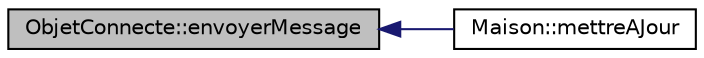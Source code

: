 digraph "ObjetConnecte::envoyerMessage"
{
  bgcolor="transparent";
  edge [fontname="Helvetica",fontsize="10",labelfontname="Helvetica",labelfontsize="10"];
  node [fontname="Helvetica",fontsize="10",shape=record];
  rankdir="LR";
  Node1 [label="ObjetConnecte::envoyerMessage",height=0.2,width=0.4,color="black", fillcolor="grey75", style="filled", fontcolor="black"];
  Node1 -> Node2 [dir="back",color="midnightblue",fontsize="10",style="solid",fontname="Helvetica"];
  Node2 [label="Maison::mettreAJour",height=0.2,width=0.4,color="black",URL="$class_maison.html#aa272f9ae2e68a080bb2217e6c82966c5"];
}
